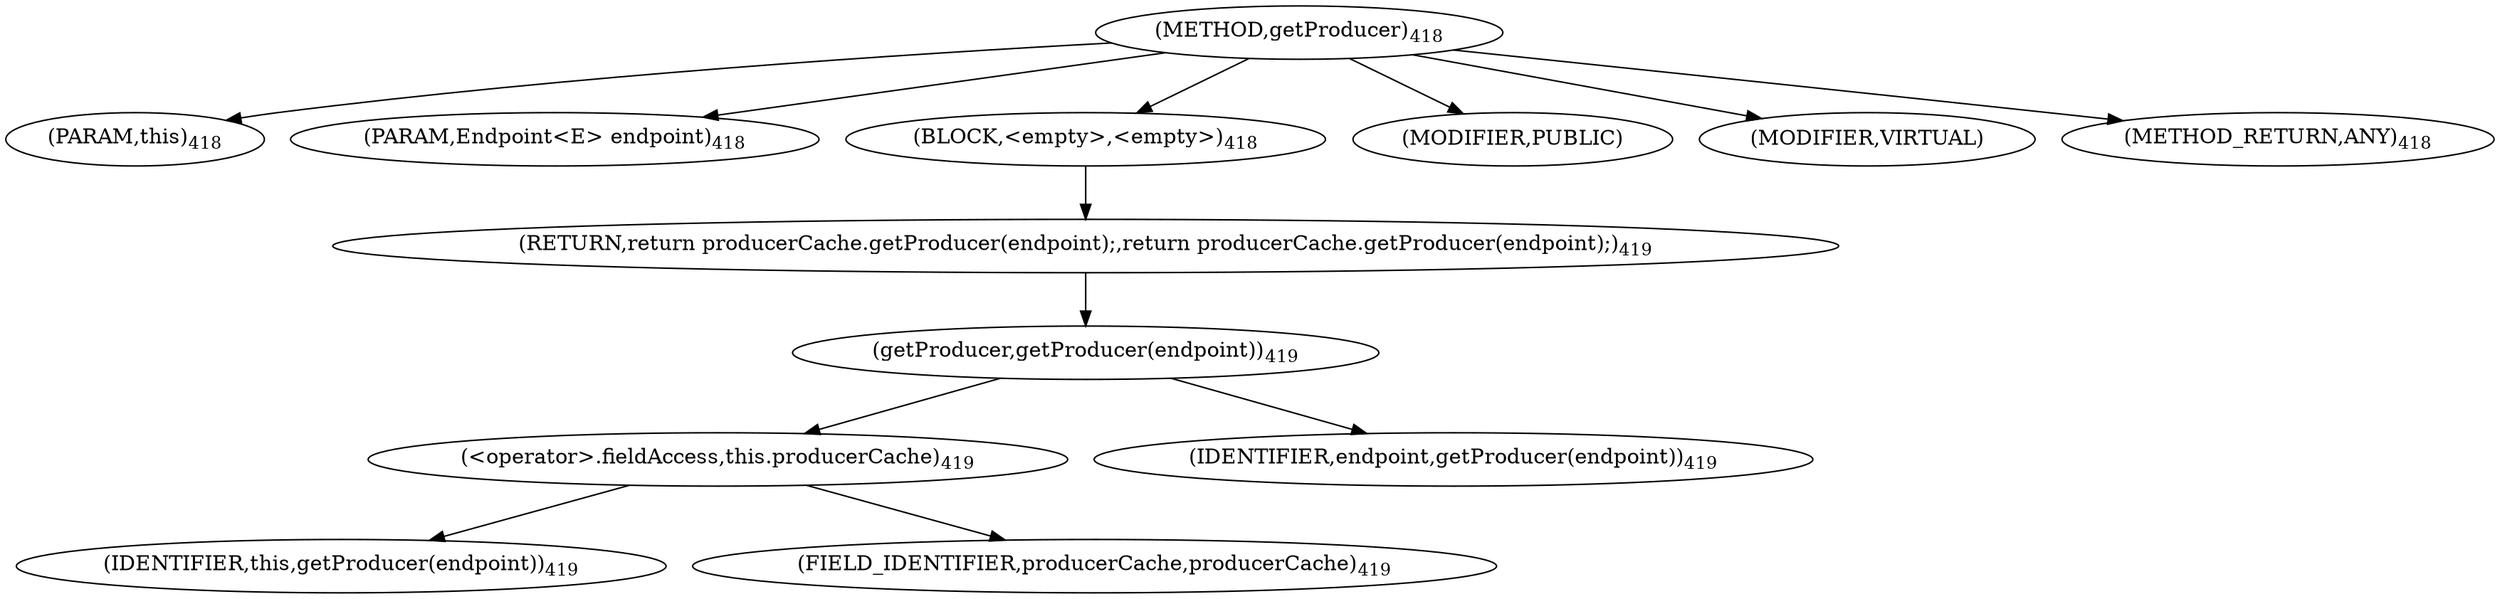digraph "getProducer" {  
"663" [label = <(METHOD,getProducer)<SUB>418</SUB>> ]
"664" [label = <(PARAM,this)<SUB>418</SUB>> ]
"665" [label = <(PARAM,Endpoint&lt;E&gt; endpoint)<SUB>418</SUB>> ]
"666" [label = <(BLOCK,&lt;empty&gt;,&lt;empty&gt;)<SUB>418</SUB>> ]
"667" [label = <(RETURN,return producerCache.getProducer(endpoint);,return producerCache.getProducer(endpoint);)<SUB>419</SUB>> ]
"668" [label = <(getProducer,getProducer(endpoint))<SUB>419</SUB>> ]
"669" [label = <(&lt;operator&gt;.fieldAccess,this.producerCache)<SUB>419</SUB>> ]
"670" [label = <(IDENTIFIER,this,getProducer(endpoint))<SUB>419</SUB>> ]
"671" [label = <(FIELD_IDENTIFIER,producerCache,producerCache)<SUB>419</SUB>> ]
"672" [label = <(IDENTIFIER,endpoint,getProducer(endpoint))<SUB>419</SUB>> ]
"673" [label = <(MODIFIER,PUBLIC)> ]
"674" [label = <(MODIFIER,VIRTUAL)> ]
"675" [label = <(METHOD_RETURN,ANY)<SUB>418</SUB>> ]
  "663" -> "664" 
  "663" -> "665" 
  "663" -> "666" 
  "663" -> "673" 
  "663" -> "674" 
  "663" -> "675" 
  "666" -> "667" 
  "667" -> "668" 
  "668" -> "669" 
  "668" -> "672" 
  "669" -> "670" 
  "669" -> "671" 
}
